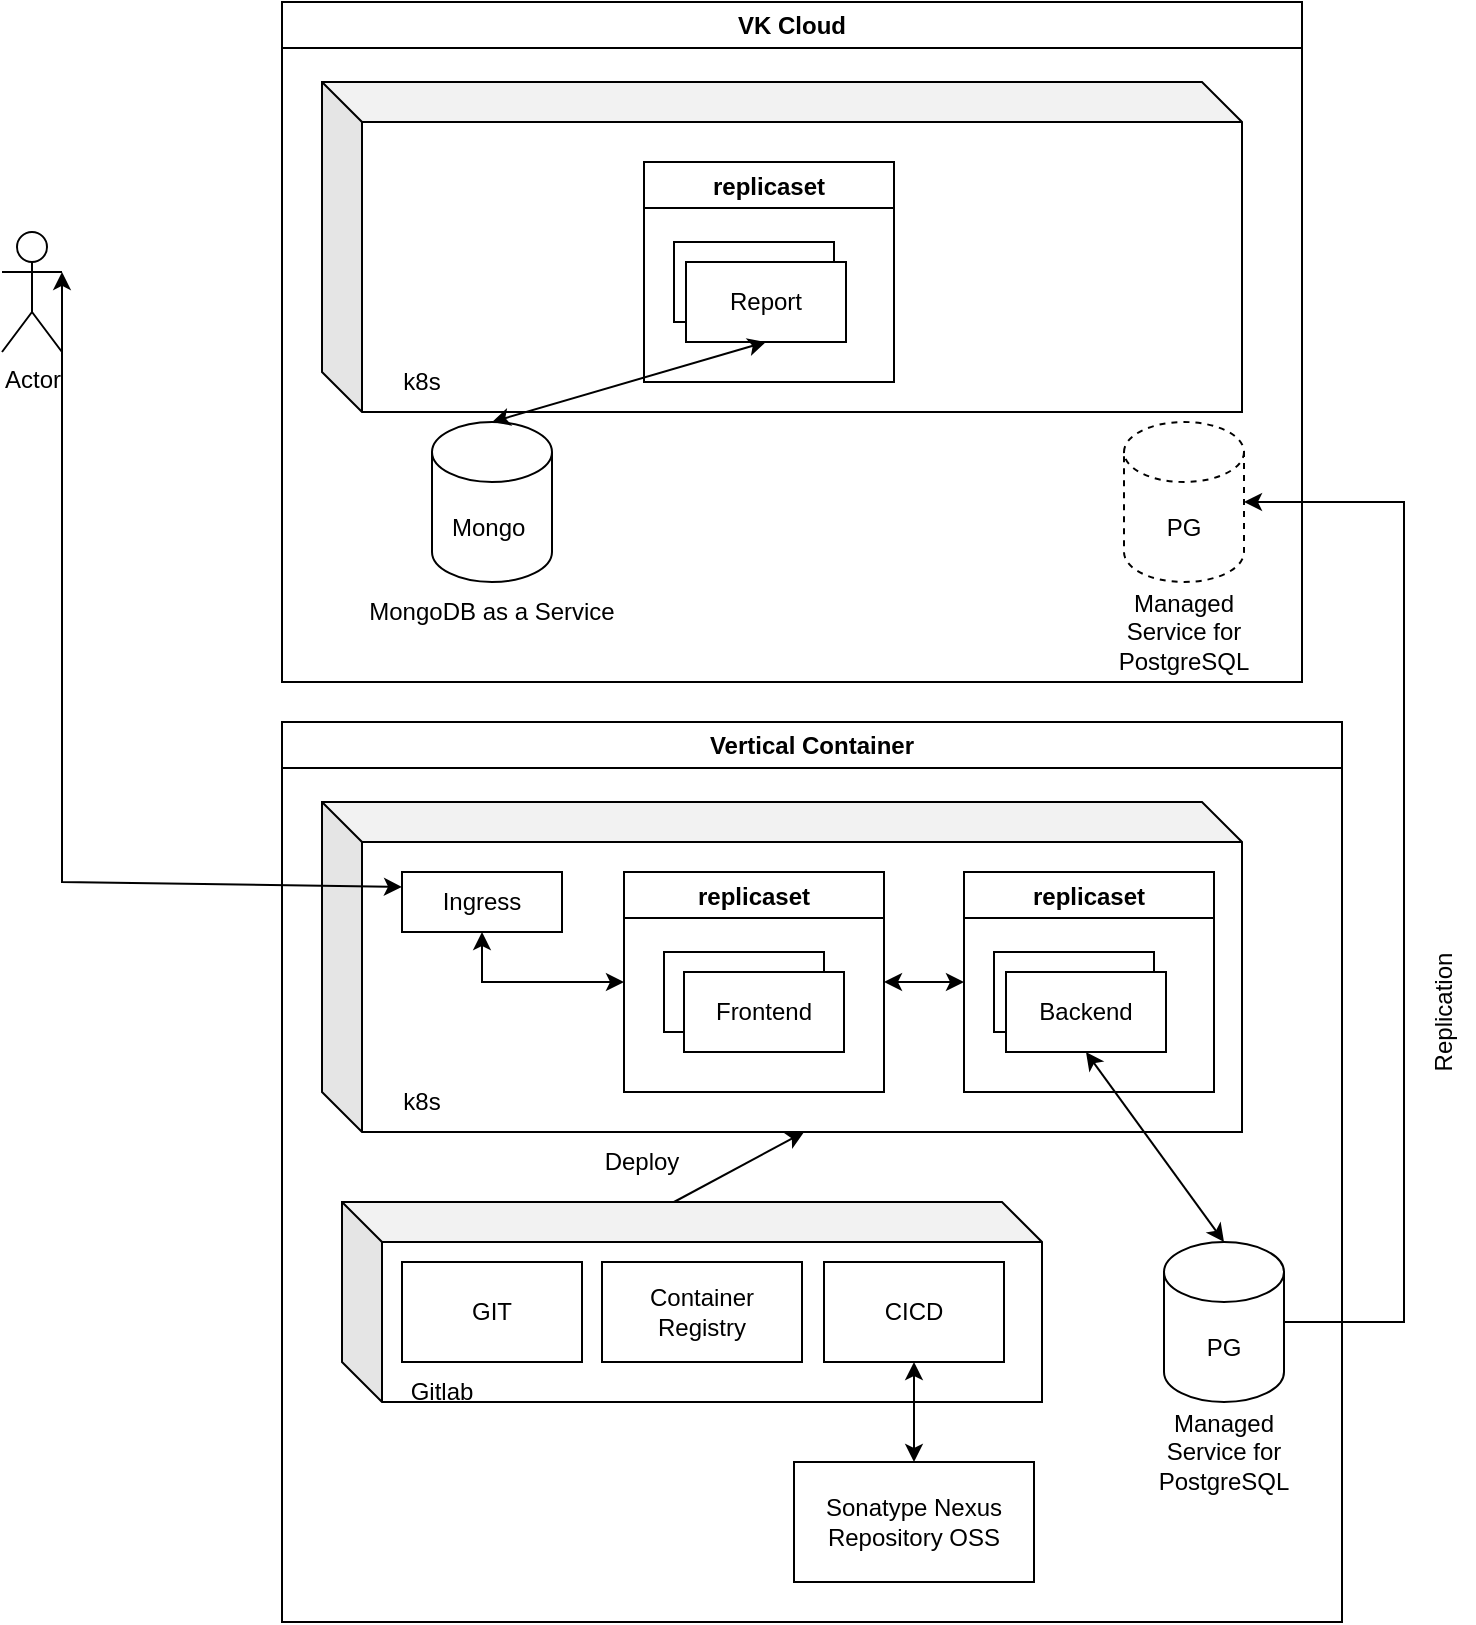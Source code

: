 <mxfile version="20.3.0" type="device"><diagram name="Страница — 1" id="ZmF_pHGNaA2YF2mb_13d"><mxGraphModel dx="1421" dy="857" grid="1" gridSize="10" guides="1" tooltips="1" connect="1" arrows="1" fold="1" page="1" pageScale="1" pageWidth="827" pageHeight="1169" math="0" shadow="0"><root><mxCell id="0"/><mxCell id="1" parent="0"/><mxCell id="9K0hunuc6eptOgt9snx8-10" value="VK Cloud" style="swimlane;whiteSpace=wrap;html=1;" parent="1" vertex="1"><mxGeometry x="190" y="50" width="510" height="340" as="geometry"/></mxCell><mxCell id="9K0hunuc6eptOgt9snx8-11" value="" style="group" parent="9K0hunuc6eptOgt9snx8-10" vertex="1" connectable="0"><mxGeometry x="30" y="210" width="150" height="110" as="geometry"/></mxCell><mxCell id="9K0hunuc6eptOgt9snx8-2" value="Mongo&amp;nbsp;" style="shape=cylinder3;whiteSpace=wrap;html=1;boundedLbl=1;backgroundOutline=1;size=15;" parent="9K0hunuc6eptOgt9snx8-11" vertex="1"><mxGeometry x="45" width="60" height="80" as="geometry"/></mxCell><mxCell id="9K0hunuc6eptOgt9snx8-6" value="MongoDB as a Service" style="text;html=1;align=center;verticalAlign=middle;whiteSpace=wrap;rounded=0;" parent="9K0hunuc6eptOgt9snx8-11" vertex="1"><mxGeometry y="80" width="150" height="30" as="geometry"/></mxCell><mxCell id="mxQoqBw3iuumLkD_5KFw-20" value="replica" style="text;html=1;strokeColor=none;fillColor=none;align=center;verticalAlign=middle;whiteSpace=wrap;rounded=0;dashed=1;" vertex="1" parent="9K0hunuc6eptOgt9snx8-10"><mxGeometry x="421" y="220" width="60" height="30" as="geometry"/></mxCell><mxCell id="mxQoqBw3iuumLkD_5KFw-22" value="" style="group" vertex="1" connectable="0" parent="9K0hunuc6eptOgt9snx8-10"><mxGeometry x="20" y="40" width="460" height="165" as="geometry"/></mxCell><mxCell id="mxQoqBw3iuumLkD_5KFw-23" value="" style="shape=cube;whiteSpace=wrap;html=1;boundedLbl=1;backgroundOutline=1;darkOpacity=0.05;darkOpacity2=0.1;" vertex="1" parent="mxQoqBw3iuumLkD_5KFw-22"><mxGeometry width="460" height="165" as="geometry"/></mxCell><mxCell id="mxQoqBw3iuumLkD_5KFw-29" value="replicaset" style="swimlane;" vertex="1" parent="mxQoqBw3iuumLkD_5KFw-22"><mxGeometry x="161" y="40" width="125" height="110" as="geometry"/></mxCell><mxCell id="mxQoqBw3iuumLkD_5KFw-30" value="" style="group" vertex="1" connectable="0" parent="mxQoqBw3iuumLkD_5KFw-29"><mxGeometry x="15" y="40" width="86" height="50" as="geometry"/></mxCell><mxCell id="mxQoqBw3iuumLkD_5KFw-31" value="Backend" style="rounded=0;whiteSpace=wrap;html=1;" vertex="1" parent="mxQoqBw3iuumLkD_5KFw-30"><mxGeometry width="80" height="40" as="geometry"/></mxCell><mxCell id="mxQoqBw3iuumLkD_5KFw-32" value="Report" style="rounded=0;whiteSpace=wrap;html=1;" vertex="1" parent="mxQoqBw3iuumLkD_5KFw-30"><mxGeometry x="6" y="10" width="80" height="40" as="geometry"/></mxCell><mxCell id="mxQoqBw3iuumLkD_5KFw-35" value="k8s" style="text;html=1;strokeColor=none;fillColor=none;align=center;verticalAlign=middle;whiteSpace=wrap;rounded=0;" vertex="1" parent="mxQoqBw3iuumLkD_5KFw-22"><mxGeometry x="20" y="135" width="60" height="30" as="geometry"/></mxCell><mxCell id="mxQoqBw3iuumLkD_5KFw-17" value="" style="group;dashed=1;" vertex="1" connectable="0" parent="9K0hunuc6eptOgt9snx8-10"><mxGeometry x="421" y="210" width="60" height="120" as="geometry"/></mxCell><mxCell id="mxQoqBw3iuumLkD_5KFw-18" value="PG" style="shape=cylinder3;whiteSpace=wrap;html=1;boundedLbl=1;backgroundOutline=1;size=15;dashed=1;" vertex="1" parent="mxQoqBw3iuumLkD_5KFw-17"><mxGeometry width="60" height="80" as="geometry"/></mxCell><mxCell id="mxQoqBw3iuumLkD_5KFw-19" value="Managed Service for PostgreSQL" style="text;html=1;align=center;verticalAlign=middle;whiteSpace=wrap;rounded=0;" vertex="1" parent="mxQoqBw3iuumLkD_5KFw-17"><mxGeometry y="90" width="60" height="30" as="geometry"/></mxCell><mxCell id="mxQoqBw3iuumLkD_5KFw-48" value="" style="endArrow=classic;startArrow=classic;html=1;rounded=0;entryX=0.5;entryY=1;entryDx=0;entryDy=0;exitX=0.5;exitY=0;exitDx=0;exitDy=0;exitPerimeter=0;" edge="1" parent="9K0hunuc6eptOgt9snx8-10" source="9K0hunuc6eptOgt9snx8-2" target="mxQoqBw3iuumLkD_5KFw-32"><mxGeometry width="50" height="50" relative="1" as="geometry"><mxPoint x="-220" y="300" as="sourcePoint"/><mxPoint x="-170" y="250" as="targetPoint"/></mxGeometry></mxCell><mxCell id="9K0hunuc6eptOgt9snx8-14" value="Vertical Container" style="swimlane;whiteSpace=wrap;html=1;" parent="1" vertex="1"><mxGeometry x="190" y="410" width="530" height="450" as="geometry"/></mxCell><mxCell id="9K0hunuc6eptOgt9snx8-16" value="" style="group" parent="9K0hunuc6eptOgt9snx8-14" vertex="1" connectable="0"><mxGeometry x="441" y="260" width="60" height="120" as="geometry"/></mxCell><mxCell id="9K0hunuc6eptOgt9snx8-1" value="PG" style="shape=cylinder3;whiteSpace=wrap;html=1;boundedLbl=1;backgroundOutline=1;size=15;" parent="9K0hunuc6eptOgt9snx8-16" vertex="1"><mxGeometry width="60" height="80" as="geometry"/></mxCell><mxCell id="9K0hunuc6eptOgt9snx8-15" value="Managed Service for PostgreSQL" style="text;html=1;align=center;verticalAlign=middle;whiteSpace=wrap;rounded=0;" parent="9K0hunuc6eptOgt9snx8-16" vertex="1"><mxGeometry y="90" width="60" height="30" as="geometry"/></mxCell><mxCell id="mxQoqBw3iuumLkD_5KFw-16" value="" style="group" vertex="1" connectable="0" parent="9K0hunuc6eptOgt9snx8-14"><mxGeometry x="20" y="40" width="460" height="165" as="geometry"/></mxCell><mxCell id="mxQoqBw3iuumLkD_5KFw-5" value="" style="shape=cube;whiteSpace=wrap;html=1;boundedLbl=1;backgroundOutline=1;darkOpacity=0.05;darkOpacity2=0.1;" vertex="1" parent="mxQoqBw3iuumLkD_5KFw-16"><mxGeometry width="460" height="165" as="geometry"/></mxCell><mxCell id="mxQoqBw3iuumLkD_5KFw-1" value="Ingress" style="rounded=0;whiteSpace=wrap;html=1;" vertex="1" parent="mxQoqBw3iuumLkD_5KFw-16"><mxGeometry x="40" y="35" width="80" height="30" as="geometry"/></mxCell><mxCell id="mxQoqBw3iuumLkD_5KFw-10" value="replicaset" style="swimlane;" vertex="1" parent="mxQoqBw3iuumLkD_5KFw-16"><mxGeometry x="151" y="35" width="130" height="110" as="geometry"/></mxCell><mxCell id="mxQoqBw3iuumLkD_5KFw-9" value="" style="group" vertex="1" connectable="0" parent="mxQoqBw3iuumLkD_5KFw-10"><mxGeometry x="20" y="40" width="90" height="50" as="geometry"/></mxCell><mxCell id="9K0hunuc6eptOgt9snx8-3" value="Frontend" style="rounded=0;whiteSpace=wrap;html=1;" parent="mxQoqBw3iuumLkD_5KFw-9" vertex="1"><mxGeometry width="80" height="40" as="geometry"/></mxCell><mxCell id="mxQoqBw3iuumLkD_5KFw-6" value="Frontend" style="rounded=0;whiteSpace=wrap;html=1;" vertex="1" parent="mxQoqBw3iuumLkD_5KFw-9"><mxGeometry x="10" y="10" width="80" height="40" as="geometry"/></mxCell><mxCell id="mxQoqBw3iuumLkD_5KFw-11" value="replicaset" style="swimlane;" vertex="1" parent="mxQoqBw3iuumLkD_5KFw-16"><mxGeometry x="321" y="35" width="125" height="110" as="geometry"/></mxCell><mxCell id="mxQoqBw3iuumLkD_5KFw-8" value="" style="group" vertex="1" connectable="0" parent="mxQoqBw3iuumLkD_5KFw-11"><mxGeometry x="15" y="40" width="86" height="50" as="geometry"/></mxCell><mxCell id="9K0hunuc6eptOgt9snx8-4" value="Backend" style="rounded=0;whiteSpace=wrap;html=1;" parent="mxQoqBw3iuumLkD_5KFw-8" vertex="1"><mxGeometry width="80" height="40" as="geometry"/></mxCell><mxCell id="mxQoqBw3iuumLkD_5KFw-7" value="Backend" style="rounded=0;whiteSpace=wrap;html=1;" vertex="1" parent="mxQoqBw3iuumLkD_5KFw-8"><mxGeometry x="6" y="10" width="80" height="40" as="geometry"/></mxCell><mxCell id="mxQoqBw3iuumLkD_5KFw-12" value="" style="endArrow=classic;startArrow=classic;html=1;rounded=0;entryX=0.5;entryY=1;entryDx=0;entryDy=0;exitX=0;exitY=0.5;exitDx=0;exitDy=0;" edge="1" parent="mxQoqBw3iuumLkD_5KFw-16" source="mxQoqBw3iuumLkD_5KFw-10" target="mxQoqBw3iuumLkD_5KFw-1"><mxGeometry width="50" height="50" relative="1" as="geometry"><mxPoint x="80" y="135" as="sourcePoint"/><mxPoint x="130" y="85" as="targetPoint"/><Array as="points"><mxPoint x="80" y="90"/></Array></mxGeometry></mxCell><mxCell id="mxQoqBw3iuumLkD_5KFw-13" value="" style="endArrow=classic;startArrow=classic;html=1;rounded=0;exitX=1;exitY=0.5;exitDx=0;exitDy=0;entryX=0;entryY=0.5;entryDx=0;entryDy=0;" edge="1" parent="mxQoqBw3iuumLkD_5KFw-16" source="mxQoqBw3iuumLkD_5KFw-10" target="mxQoqBw3iuumLkD_5KFw-11"><mxGeometry width="50" height="50" relative="1" as="geometry"><mxPoint x="251" y="265" as="sourcePoint"/><mxPoint x="301" y="215" as="targetPoint"/></mxGeometry></mxCell><mxCell id="mxQoqBw3iuumLkD_5KFw-15" value="k8s" style="text;html=1;strokeColor=none;fillColor=none;align=center;verticalAlign=middle;whiteSpace=wrap;rounded=0;" vertex="1" parent="mxQoqBw3iuumLkD_5KFw-16"><mxGeometry x="20" y="135" width="60" height="30" as="geometry"/></mxCell><mxCell id="mxQoqBw3iuumLkD_5KFw-46" value="" style="group" vertex="1" connectable="0" parent="9K0hunuc6eptOgt9snx8-14"><mxGeometry x="30" y="240" width="350" height="110" as="geometry"/></mxCell><mxCell id="mxQoqBw3iuumLkD_5KFw-44" value="" style="shape=cube;whiteSpace=wrap;html=1;boundedLbl=1;backgroundOutline=1;darkOpacity=0.05;darkOpacity2=0.1;" vertex="1" parent="mxQoqBw3iuumLkD_5KFw-46"><mxGeometry width="350" height="100" as="geometry"/></mxCell><mxCell id="mxQoqBw3iuumLkD_5KFw-39" value="GIT" style="rounded=0;whiteSpace=wrap;html=1;" vertex="1" parent="mxQoqBw3iuumLkD_5KFw-46"><mxGeometry x="30" y="30" width="90" height="50" as="geometry"/></mxCell><mxCell id="mxQoqBw3iuumLkD_5KFw-40" value="Container&lt;br&gt;Registry" style="rounded=0;whiteSpace=wrap;html=1;" vertex="1" parent="mxQoqBw3iuumLkD_5KFw-46"><mxGeometry x="130" y="30" width="100" height="50" as="geometry"/></mxCell><mxCell id="mxQoqBw3iuumLkD_5KFw-43" value="CICD" style="rounded=0;whiteSpace=wrap;html=1;" vertex="1" parent="mxQoqBw3iuumLkD_5KFw-46"><mxGeometry x="241" y="30" width="90" height="50" as="geometry"/></mxCell><mxCell id="mxQoqBw3iuumLkD_5KFw-45" value="Gitlab" style="text;html=1;strokeColor=none;fillColor=none;align=center;verticalAlign=middle;whiteSpace=wrap;rounded=0;" vertex="1" parent="mxQoqBw3iuumLkD_5KFw-46"><mxGeometry x="20" y="80" width="60" height="30" as="geometry"/></mxCell><mxCell id="mxQoqBw3iuumLkD_5KFw-42" value="Sonatype Nexus Repository OSS" style="rounded=0;whiteSpace=wrap;html=1;" vertex="1" parent="9K0hunuc6eptOgt9snx8-14"><mxGeometry x="256" y="370" width="120" height="60" as="geometry"/></mxCell><mxCell id="mxQoqBw3iuumLkD_5KFw-51" value="" style="endArrow=classic;startArrow=classic;html=1;rounded=0;exitX=0.5;exitY=1;exitDx=0;exitDy=0;entryX=0.5;entryY=0;entryDx=0;entryDy=0;entryPerimeter=0;" edge="1" parent="9K0hunuc6eptOgt9snx8-14" source="mxQoqBw3iuumLkD_5KFw-7" target="9K0hunuc6eptOgt9snx8-1"><mxGeometry width="50" height="50" relative="1" as="geometry"><mxPoint x="631" y="210" as="sourcePoint"/><mxPoint x="681" y="160" as="targetPoint"/></mxGeometry></mxCell><mxCell id="mxQoqBw3iuumLkD_5KFw-54" value="" style="endArrow=classic;startArrow=classic;html=1;rounded=0;exitX=0.5;exitY=1;exitDx=0;exitDy=0;entryX=0.5;entryY=0;entryDx=0;entryDy=0;" edge="1" parent="9K0hunuc6eptOgt9snx8-14" source="mxQoqBw3iuumLkD_5KFw-43" target="mxQoqBw3iuumLkD_5KFw-42"><mxGeometry width="50" height="50" relative="1" as="geometry"><mxPoint x="661" y="360" as="sourcePoint"/><mxPoint x="711" y="310" as="targetPoint"/></mxGeometry></mxCell><mxCell id="mxQoqBw3iuumLkD_5KFw-56" value="" style="endArrow=classic;html=1;rounded=0;exitX=0;exitY=0;exitDx=165;exitDy=0;exitPerimeter=0;entryX=0;entryY=0;entryDx=240;entryDy=165;entryPerimeter=0;" edge="1" parent="9K0hunuc6eptOgt9snx8-14"><mxGeometry width="50" height="50" relative="1" as="geometry"><mxPoint x="196" y="240" as="sourcePoint"/><mxPoint x="261" y="205" as="targetPoint"/></mxGeometry></mxCell><mxCell id="mxQoqBw3iuumLkD_5KFw-59" value="Deploy" style="text;html=1;strokeColor=none;fillColor=none;align=center;verticalAlign=middle;whiteSpace=wrap;rounded=0;" vertex="1" parent="9K0hunuc6eptOgt9snx8-14"><mxGeometry x="150" y="205" width="60" height="30" as="geometry"/></mxCell><mxCell id="mxQoqBw3iuumLkD_5KFw-49" value="" style="endArrow=classic;html=1;rounded=0;exitX=1;exitY=0.5;exitDx=0;exitDy=0;exitPerimeter=0;entryX=1;entryY=0.5;entryDx=0;entryDy=0;entryPerimeter=0;" edge="1" parent="1" source="9K0hunuc6eptOgt9snx8-1" target="mxQoqBw3iuumLkD_5KFw-18"><mxGeometry width="50" height="50" relative="1" as="geometry"><mxPoint x="851" y="490" as="sourcePoint"/><mxPoint x="891" y="440" as="targetPoint"/><Array as="points"><mxPoint x="751" y="710"/><mxPoint x="751" y="300"/></Array></mxGeometry></mxCell><mxCell id="mxQoqBw3iuumLkD_5KFw-57" value="Replication" style="text;html=1;strokeColor=none;fillColor=none;align=center;verticalAlign=middle;whiteSpace=wrap;rounded=0;rotation=-90;" vertex="1" parent="1"><mxGeometry x="741" y="540" width="60" height="30" as="geometry"/></mxCell><mxCell id="mxQoqBw3iuumLkD_5KFw-61" value="Actor" style="shape=umlActor;verticalLabelPosition=bottom;verticalAlign=top;html=1;outlineConnect=0;" vertex="1" parent="1"><mxGeometry x="50" y="165" width="30" height="60" as="geometry"/></mxCell><mxCell id="mxQoqBw3iuumLkD_5KFw-62" value="" style="endArrow=classic;startArrow=classic;html=1;rounded=0;exitX=1;exitY=0.333;exitDx=0;exitDy=0;exitPerimeter=0;entryX=0;entryY=0.25;entryDx=0;entryDy=0;" edge="1" parent="1" source="mxQoqBw3iuumLkD_5KFw-61" target="mxQoqBw3iuumLkD_5KFw-1"><mxGeometry width="50" height="50" relative="1" as="geometry"><mxPoint x="80" y="360" as="sourcePoint"/><mxPoint x="130" y="310" as="targetPoint"/><Array as="points"><mxPoint x="80" y="490"/></Array></mxGeometry></mxCell></root></mxGraphModel></diagram></mxfile>